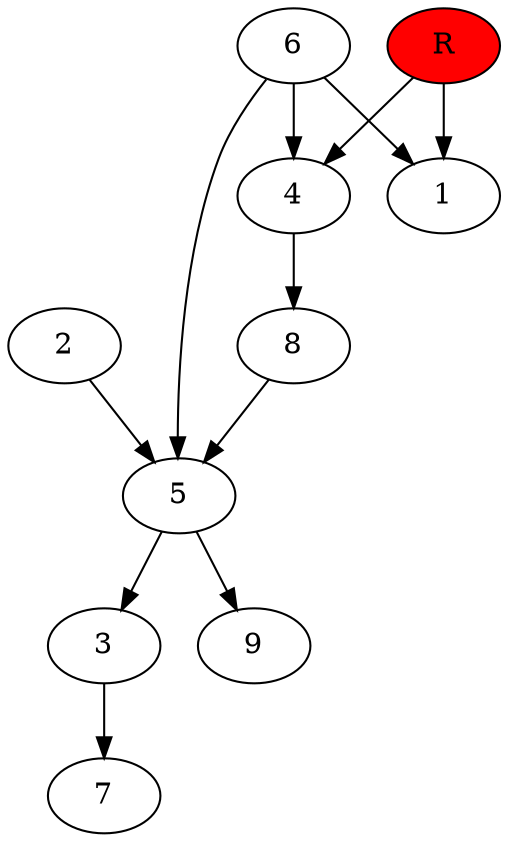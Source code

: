digraph prb38366 {
	1
	2
	3
	4
	5
	6
	7
	8
	R [fillcolor="#ff0000" style=filled]
	2 -> 5
	3 -> 7
	4 -> 8
	5 -> 3
	5 -> 9
	6 -> 1
	6 -> 4
	6 -> 5
	8 -> 5
	R -> 1
	R -> 4
}

